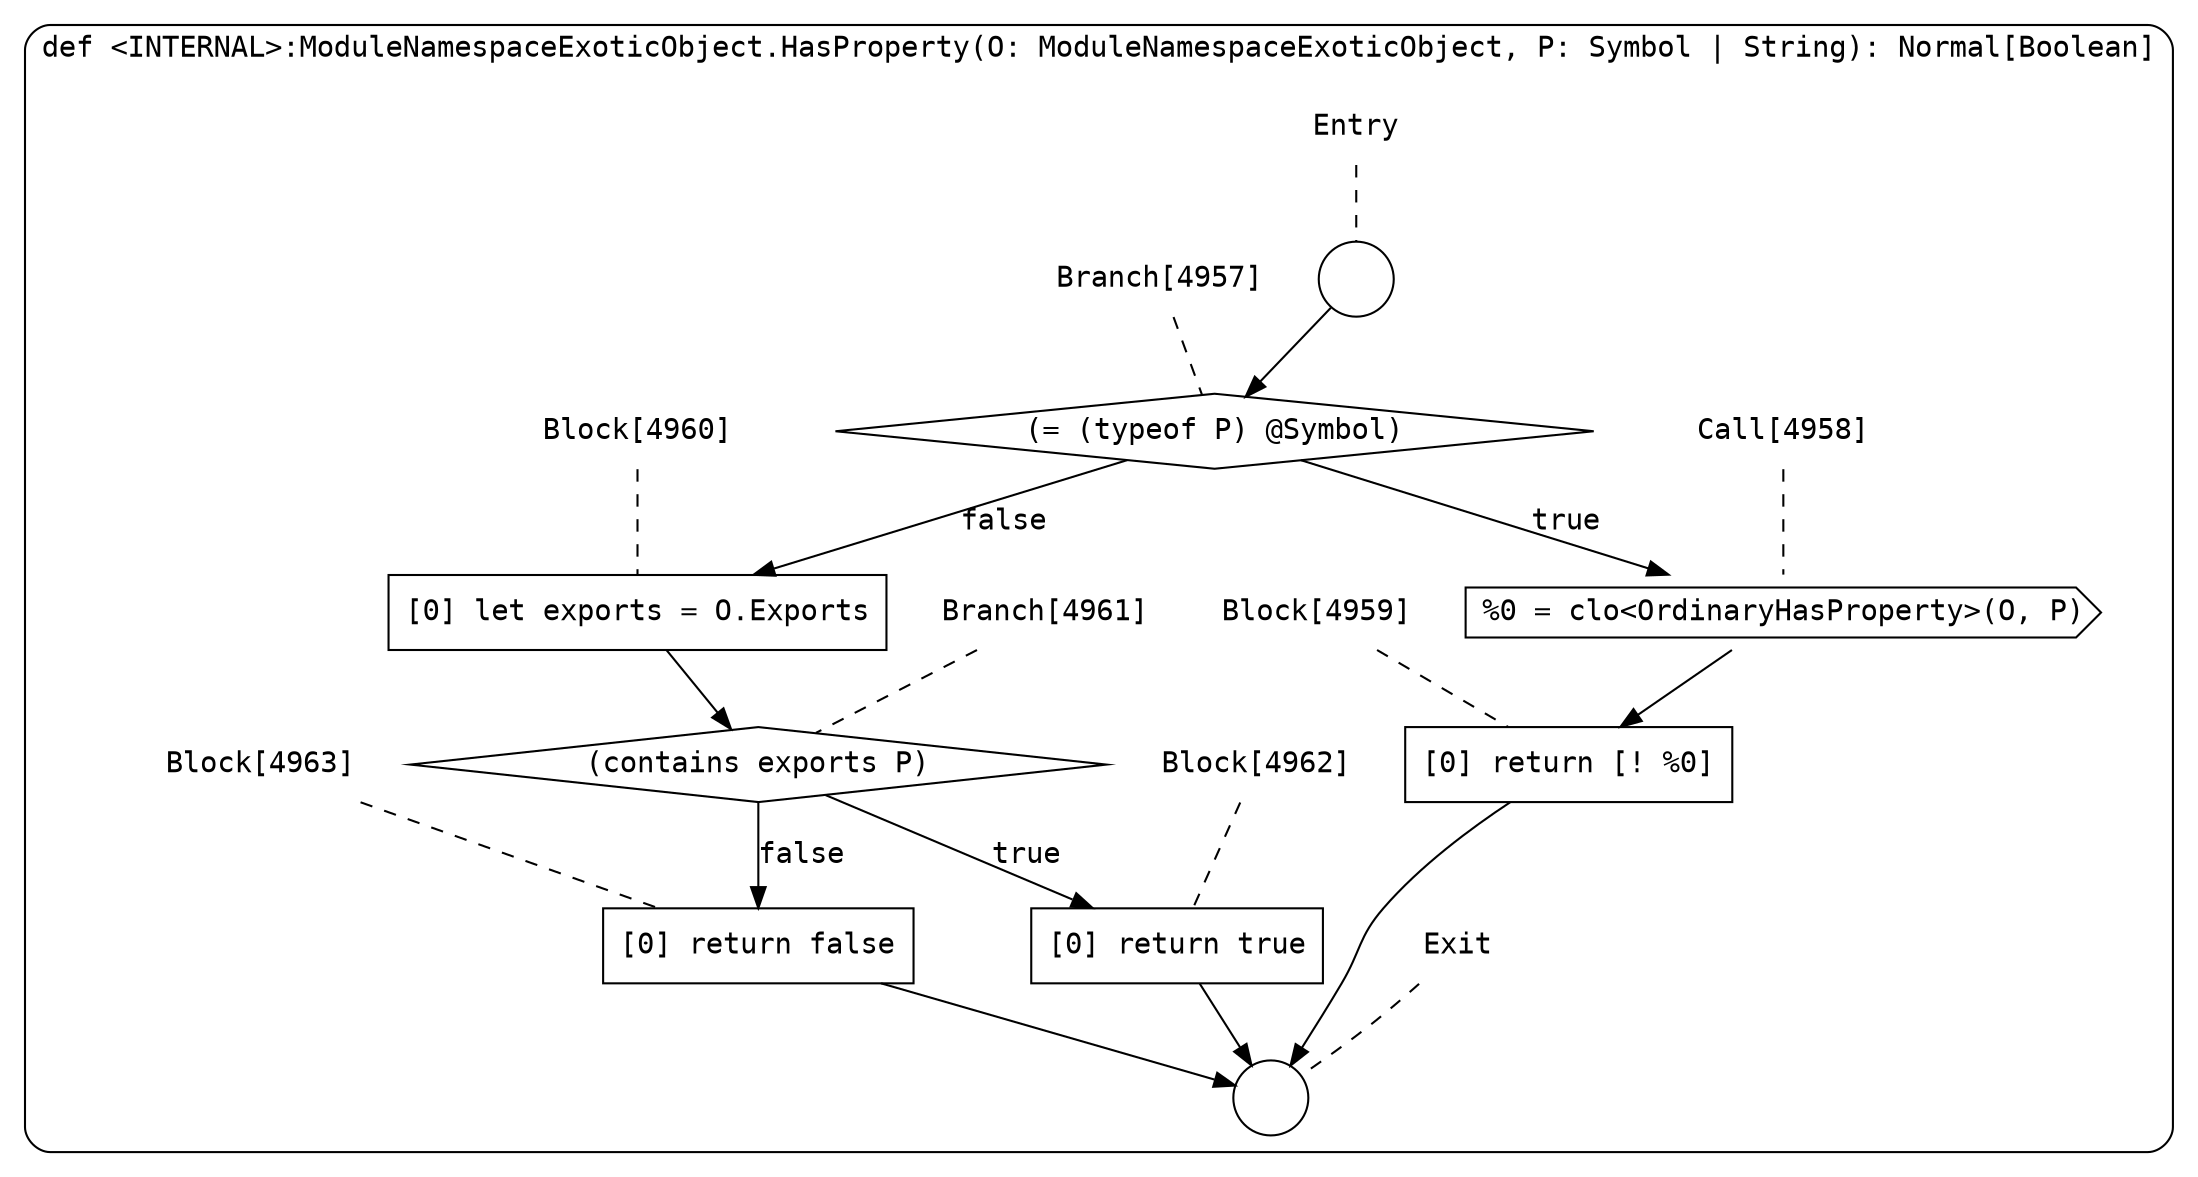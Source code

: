 digraph {
  graph [fontname = "Consolas"]
  node [fontname = "Consolas"]
  edge [fontname = "Consolas"]
  subgraph cluster1142 {
    label = "def <INTERNAL>:ModuleNamespaceExoticObject.HasProperty(O: ModuleNamespaceExoticObject, P: Symbol | String): Normal[Boolean]"
    style = rounded
    cluster1142_entry_name [shape=none, label=<<font color="black">Entry</font>>]
    cluster1142_entry_name -> cluster1142_entry [arrowhead=none, color="black", style=dashed]
    cluster1142_entry [shape=circle label=" " color="black" fillcolor="white" style=filled]
    cluster1142_entry -> node4957 [color="black"]
    cluster1142_exit_name [shape=none, label=<<font color="black">Exit</font>>]
    cluster1142_exit_name -> cluster1142_exit [arrowhead=none, color="black", style=dashed]
    cluster1142_exit [shape=circle label=" " color="black" fillcolor="white" style=filled]
    node4957_name [shape=none, label=<<font color="black">Branch[4957]</font>>]
    node4957_name -> node4957 [arrowhead=none, color="black", style=dashed]
    node4957 [shape=diamond, label=<<font color="black">(= (typeof P) @Symbol)</font>> color="black" fillcolor="white", style=filled]
    node4957 -> node4958 [label=<<font color="black">true</font>> color="black"]
    node4957 -> node4960 [label=<<font color="black">false</font>> color="black"]
    node4958_name [shape=none, label=<<font color="black">Call[4958]</font>>]
    node4958_name -> node4958 [arrowhead=none, color="black", style=dashed]
    node4958 [shape=cds, label=<<font color="black">%0 = clo&lt;OrdinaryHasProperty&gt;(O, P)</font>> color="black" fillcolor="white", style=filled]
    node4958 -> node4959 [color="black"]
    node4960_name [shape=none, label=<<font color="black">Block[4960]</font>>]
    node4960_name -> node4960 [arrowhead=none, color="black", style=dashed]
    node4960 [shape=box, label=<<font color="black">[0] let exports = O.Exports<BR ALIGN="LEFT"/></font>> color="black" fillcolor="white", style=filled]
    node4960 -> node4961 [color="black"]
    node4959_name [shape=none, label=<<font color="black">Block[4959]</font>>]
    node4959_name -> node4959 [arrowhead=none, color="black", style=dashed]
    node4959 [shape=box, label=<<font color="black">[0] return [! %0]<BR ALIGN="LEFT"/></font>> color="black" fillcolor="white", style=filled]
    node4959 -> cluster1142_exit [color="black"]
    node4961_name [shape=none, label=<<font color="black">Branch[4961]</font>>]
    node4961_name -> node4961 [arrowhead=none, color="black", style=dashed]
    node4961 [shape=diamond, label=<<font color="black">(contains exports P)</font>> color="black" fillcolor="white", style=filled]
    node4961 -> node4962 [label=<<font color="black">true</font>> color="black"]
    node4961 -> node4963 [label=<<font color="black">false</font>> color="black"]
    node4962_name [shape=none, label=<<font color="black">Block[4962]</font>>]
    node4962_name -> node4962 [arrowhead=none, color="black", style=dashed]
    node4962 [shape=box, label=<<font color="black">[0] return true<BR ALIGN="LEFT"/></font>> color="black" fillcolor="white", style=filled]
    node4962 -> cluster1142_exit [color="black"]
    node4963_name [shape=none, label=<<font color="black">Block[4963]</font>>]
    node4963_name -> node4963 [arrowhead=none, color="black", style=dashed]
    node4963 [shape=box, label=<<font color="black">[0] return false<BR ALIGN="LEFT"/></font>> color="black" fillcolor="white", style=filled]
    node4963 -> cluster1142_exit [color="black"]
  }
}
